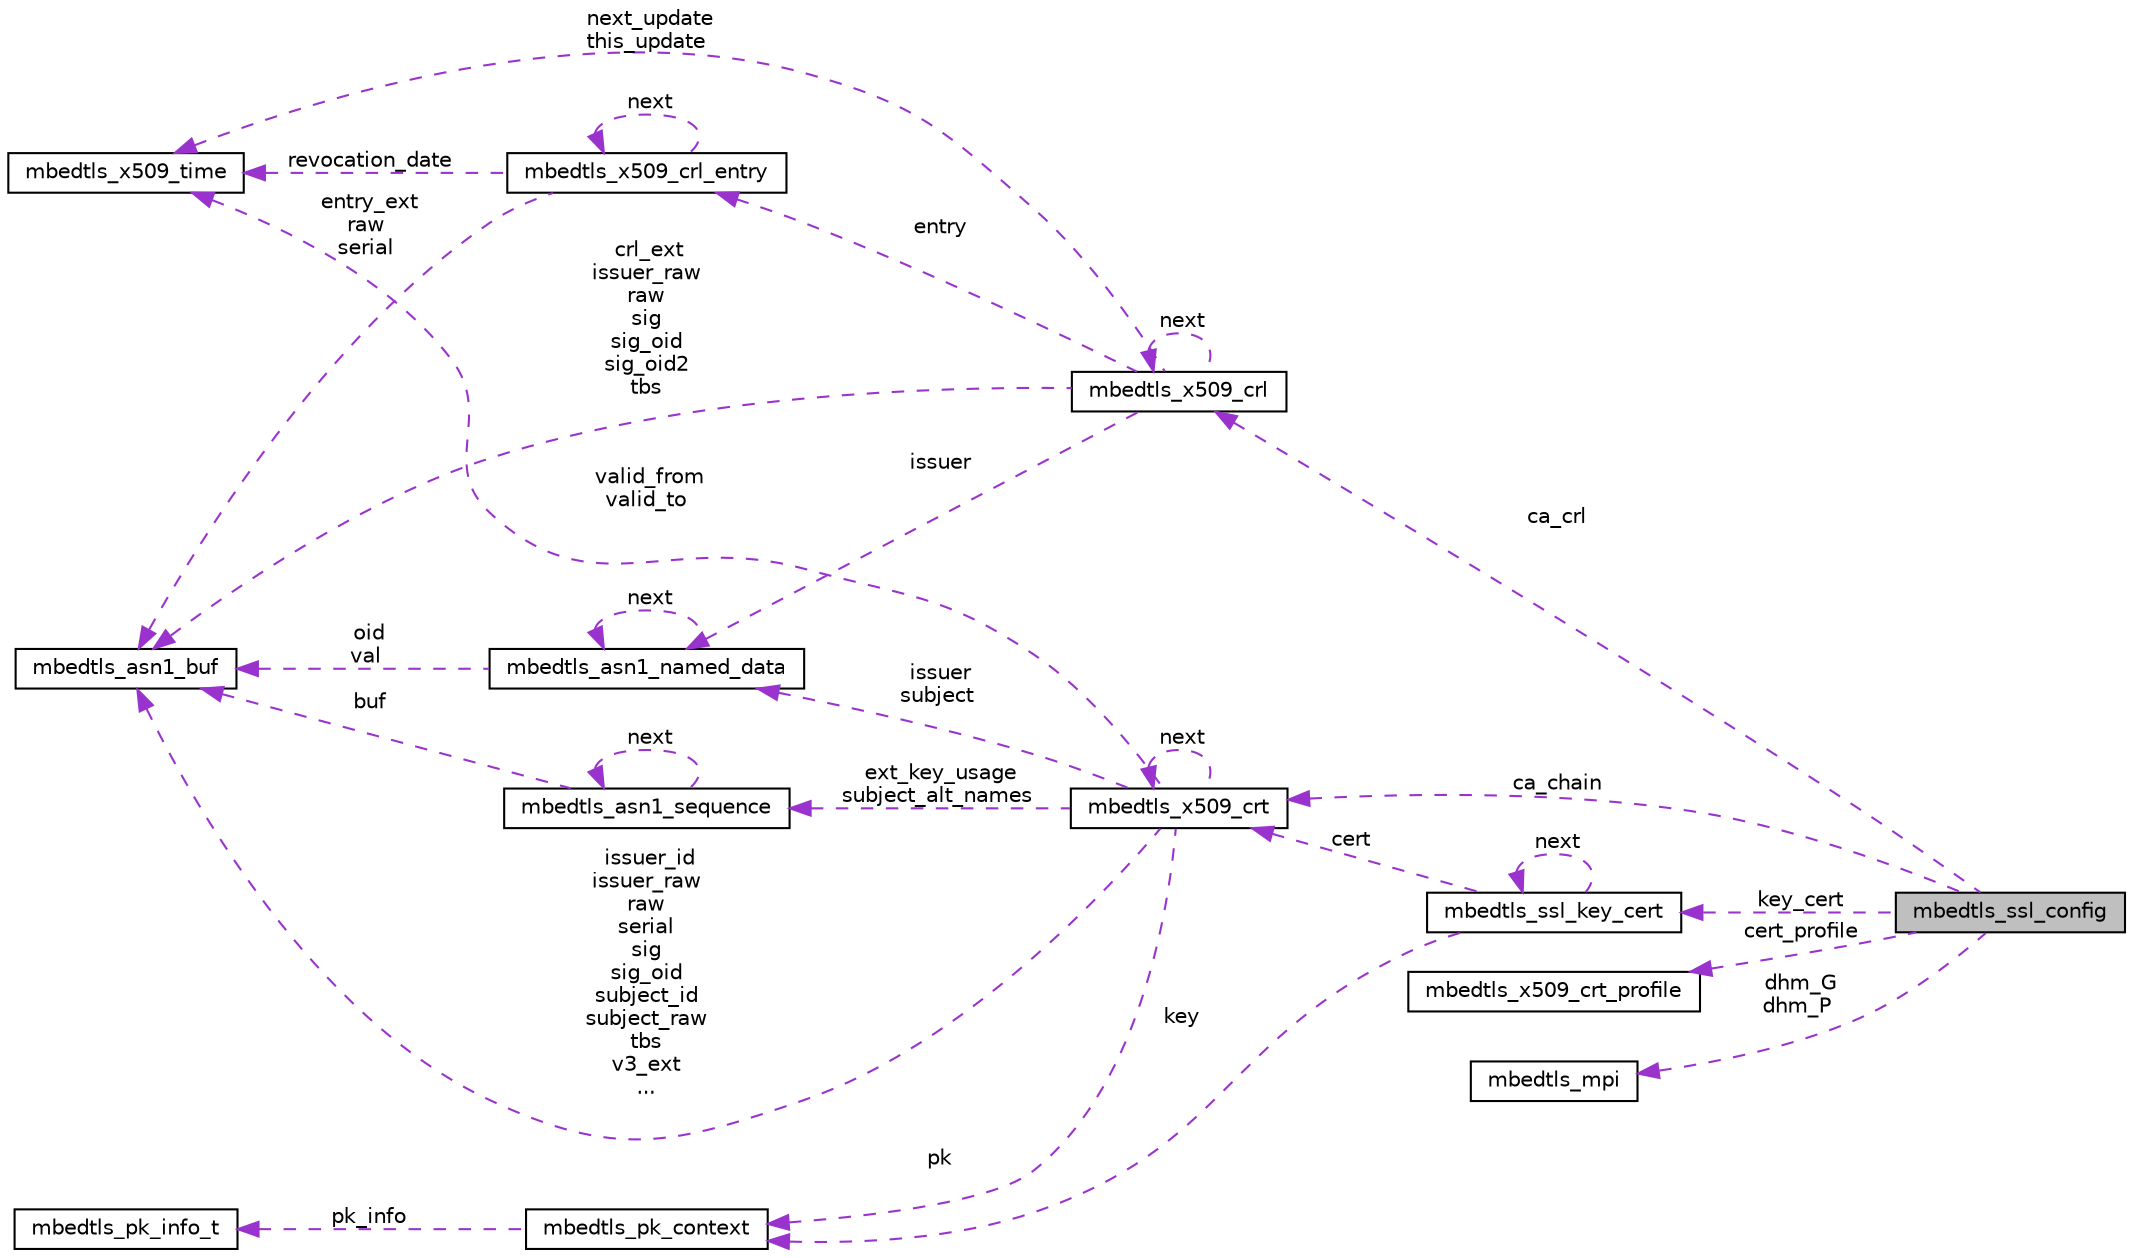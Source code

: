 digraph "mbedtls_ssl_config"
{
 // LATEX_PDF_SIZE
  edge [fontname="Helvetica",fontsize="10",labelfontname="Helvetica",labelfontsize="10"];
  node [fontname="Helvetica",fontsize="10",shape=record];
  rankdir="LR";
  Node1 [label="mbedtls_ssl_config",height=0.2,width=0.4,color="black", fillcolor="grey75", style="filled", fontcolor="black",tooltip=" "];
  Node2 -> Node1 [dir="back",color="darkorchid3",fontsize="10",style="dashed",label=" key_cert" ,fontname="Helvetica"];
  Node2 [label="mbedtls_ssl_key_cert",height=0.2,width=0.4,color="black", fillcolor="white", style="filled",URL="$d3/dd7/structmbedtls__ssl__key__cert.html",tooltip=" "];
  Node2 -> Node2 [dir="back",color="darkorchid3",fontsize="10",style="dashed",label=" next" ,fontname="Helvetica"];
  Node3 -> Node2 [dir="back",color="darkorchid3",fontsize="10",style="dashed",label=" cert" ,fontname="Helvetica"];
  Node3 [label="mbedtls_x509_crt",height=0.2,width=0.4,color="black", fillcolor="white", style="filled",URL="$d6/daa/structmbedtls__x509__crt.html",tooltip=" "];
  Node4 -> Node3 [dir="back",color="darkorchid3",fontsize="10",style="dashed",label=" ext_key_usage\nsubject_alt_names" ,fontname="Helvetica"];
  Node4 [label="mbedtls_asn1_sequence",height=0.2,width=0.4,color="black", fillcolor="white", style="filled",URL="$d7/d3d/structmbedtls__asn1__sequence.html",tooltip=" "];
  Node4 -> Node4 [dir="back",color="darkorchid3",fontsize="10",style="dashed",label=" next" ,fontname="Helvetica"];
  Node5 -> Node4 [dir="back",color="darkorchid3",fontsize="10",style="dashed",label=" buf" ,fontname="Helvetica"];
  Node5 [label="mbedtls_asn1_buf",height=0.2,width=0.4,color="black", fillcolor="white", style="filled",URL="$d4/d6a/structmbedtls__asn1__buf.html",tooltip=" "];
  Node6 -> Node3 [dir="back",color="darkorchid3",fontsize="10",style="dashed",label=" issuer\nsubject" ,fontname="Helvetica"];
  Node6 [label="mbedtls_asn1_named_data",height=0.2,width=0.4,color="black", fillcolor="white", style="filled",URL="$dd/d5f/structmbedtls__asn1__named__data.html",tooltip=" "];
  Node6 -> Node6 [dir="back",color="darkorchid3",fontsize="10",style="dashed",label=" next" ,fontname="Helvetica"];
  Node5 -> Node6 [dir="back",color="darkorchid3",fontsize="10",style="dashed",label=" oid\nval" ,fontname="Helvetica"];
  Node5 -> Node3 [dir="back",color="darkorchid3",fontsize="10",style="dashed",label=" issuer_id\nissuer_raw\nraw\nserial\nsig\nsig_oid\nsubject_id\nsubject_raw\ntbs\nv3_ext\n..." ,fontname="Helvetica"];
  Node7 -> Node3 [dir="back",color="darkorchid3",fontsize="10",style="dashed",label=" valid_from\nvalid_to" ,fontname="Helvetica"];
  Node7 [label="mbedtls_x509_time",height=0.2,width=0.4,color="black", fillcolor="white", style="filled",URL="$d2/dcf/structmbedtls__x509__time.html",tooltip=" "];
  Node3 -> Node3 [dir="back",color="darkorchid3",fontsize="10",style="dashed",label=" next" ,fontname="Helvetica"];
  Node8 -> Node3 [dir="back",color="darkorchid3",fontsize="10",style="dashed",label=" pk" ,fontname="Helvetica"];
  Node8 [label="mbedtls_pk_context",height=0.2,width=0.4,color="black", fillcolor="white", style="filled",URL="$d0/d1b/structmbedtls__pk__context.html",tooltip="Public key container."];
  Node9 -> Node8 [dir="back",color="darkorchid3",fontsize="10",style="dashed",label=" pk_info" ,fontname="Helvetica"];
  Node9 [label="mbedtls_pk_info_t",height=0.2,width=0.4,color="black", fillcolor="white", style="filled",URL="$df/d36/structmbedtls__pk__info__t.html",tooltip=" "];
  Node8 -> Node2 [dir="back",color="darkorchid3",fontsize="10",style="dashed",label=" key" ,fontname="Helvetica"];
  Node10 -> Node1 [dir="back",color="darkorchid3",fontsize="10",style="dashed",label=" cert_profile" ,fontname="Helvetica"];
  Node10 [label="mbedtls_x509_crt_profile",height=0.2,width=0.4,color="black", fillcolor="white", style="filled",URL="$d8/d1b/structmbedtls__x509__crt__profile.html",tooltip=" "];
  Node11 -> Node1 [dir="back",color="darkorchid3",fontsize="10",style="dashed",label=" ca_crl" ,fontname="Helvetica"];
  Node11 [label="mbedtls_x509_crl",height=0.2,width=0.4,color="black", fillcolor="white", style="filled",URL="$d1/d39/structmbedtls__x509__crl.html",tooltip=" "];
  Node12 -> Node11 [dir="back",color="darkorchid3",fontsize="10",style="dashed",label=" entry" ,fontname="Helvetica"];
  Node12 [label="mbedtls_x509_crl_entry",height=0.2,width=0.4,color="black", fillcolor="white", style="filled",URL="$db/d18/structmbedtls__x509__crl__entry.html",tooltip=" "];
  Node12 -> Node12 [dir="back",color="darkorchid3",fontsize="10",style="dashed",label=" next" ,fontname="Helvetica"];
  Node5 -> Node12 [dir="back",color="darkorchid3",fontsize="10",style="dashed",label=" entry_ext\nraw\nserial" ,fontname="Helvetica"];
  Node7 -> Node12 [dir="back",color="darkorchid3",fontsize="10",style="dashed",label=" revocation_date" ,fontname="Helvetica"];
  Node11 -> Node11 [dir="back",color="darkorchid3",fontsize="10",style="dashed",label=" next" ,fontname="Helvetica"];
  Node6 -> Node11 [dir="back",color="darkorchid3",fontsize="10",style="dashed",label=" issuer" ,fontname="Helvetica"];
  Node5 -> Node11 [dir="back",color="darkorchid3",fontsize="10",style="dashed",label=" crl_ext\nissuer_raw\nraw\nsig\nsig_oid\nsig_oid2\ntbs" ,fontname="Helvetica"];
  Node7 -> Node11 [dir="back",color="darkorchid3",fontsize="10",style="dashed",label=" next_update\nthis_update" ,fontname="Helvetica"];
  Node3 -> Node1 [dir="back",color="darkorchid3",fontsize="10",style="dashed",label=" ca_chain" ,fontname="Helvetica"];
  Node13 -> Node1 [dir="back",color="darkorchid3",fontsize="10",style="dashed",label=" dhm_G\ndhm_P" ,fontname="Helvetica"];
  Node13 [label="mbedtls_mpi",height=0.2,width=0.4,color="black", fillcolor="white", style="filled",URL="$d6/d11/structmbedtls__mpi.html",tooltip="MPI structure."];
}
